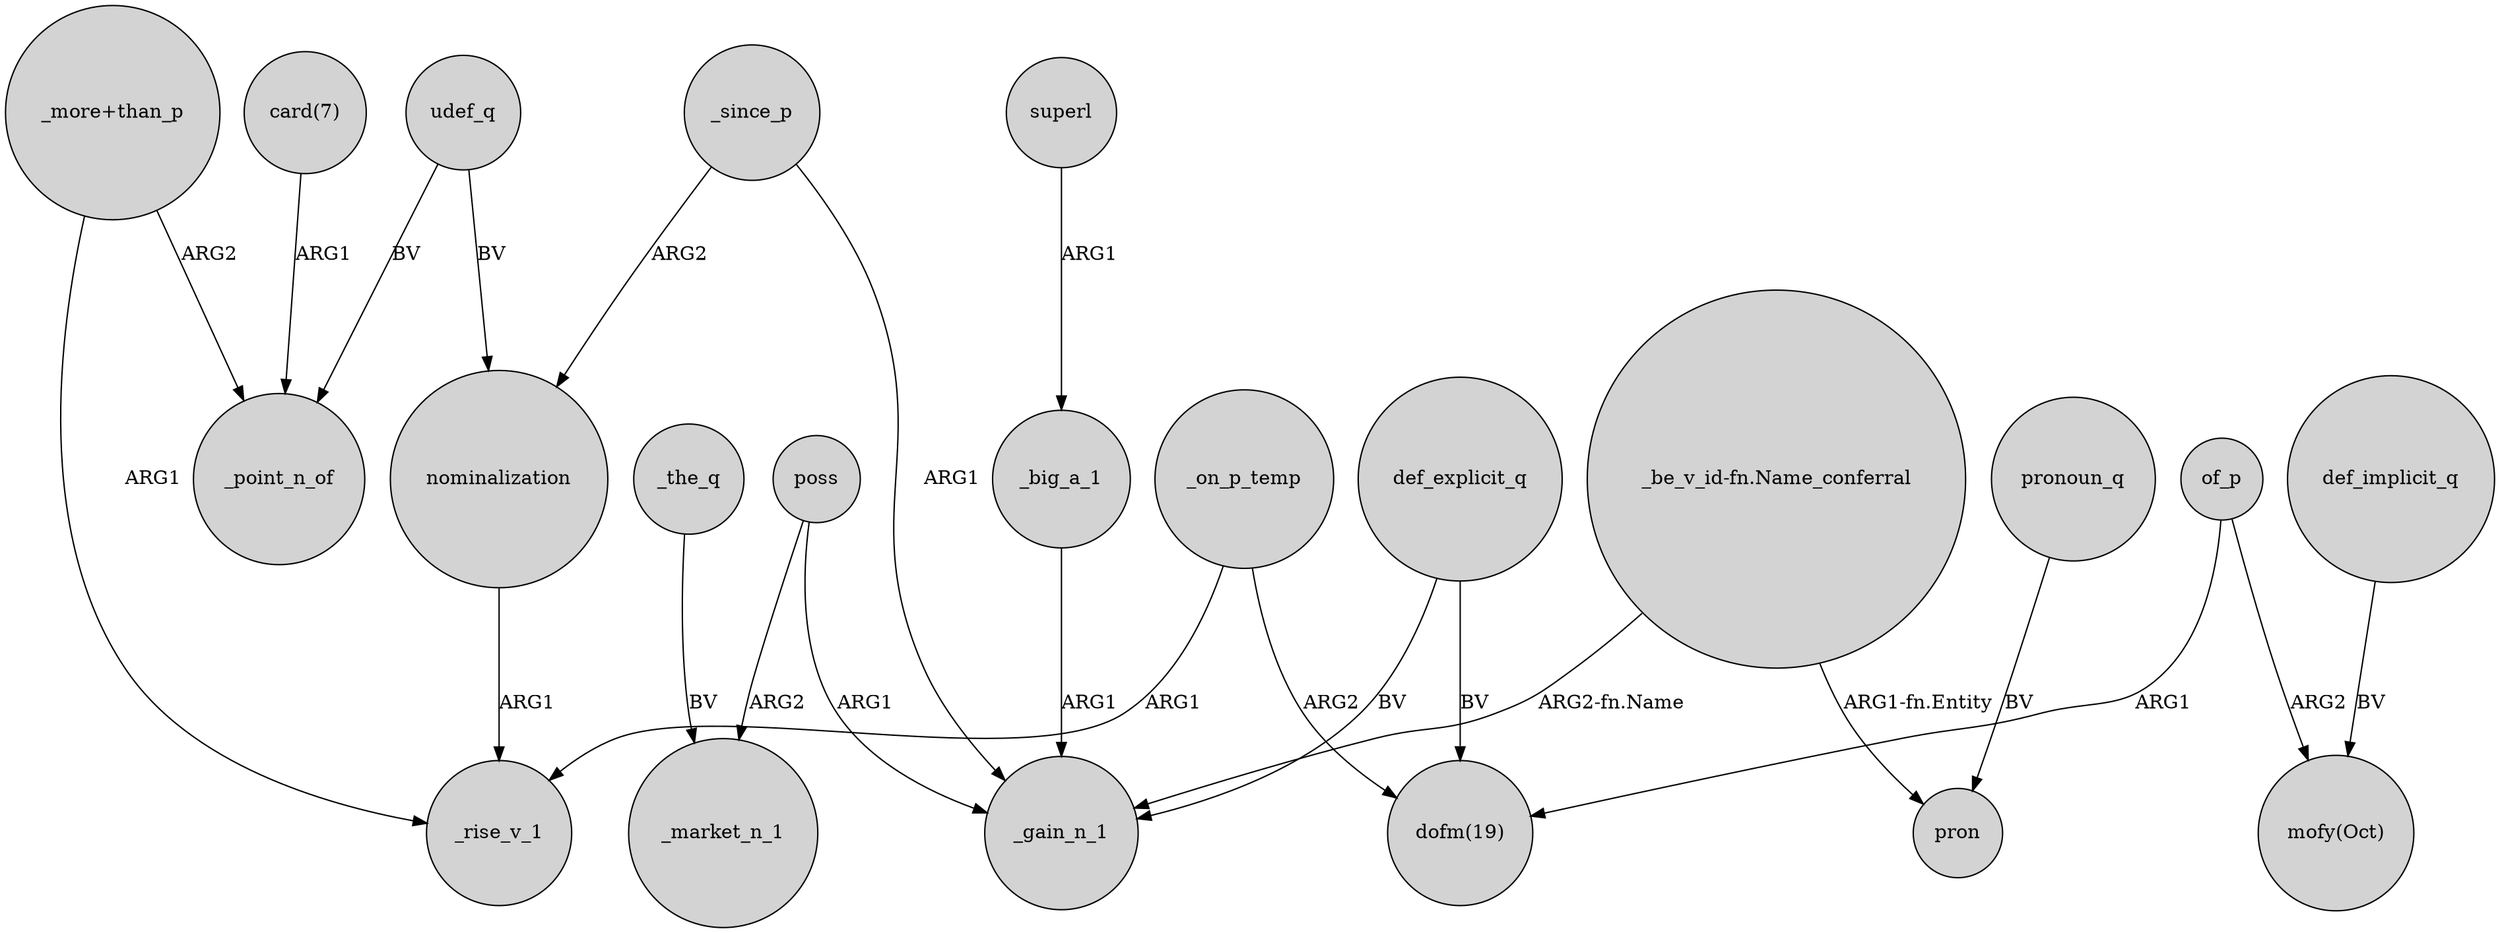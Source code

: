 digraph {
	node [shape=circle style=filled]
	"_more+than_p" -> _rise_v_1 [label=ARG1]
	_since_p -> nominalization [label=ARG2]
	of_p -> "mofy(Oct)" [label=ARG2]
	poss -> _gain_n_1 [label=ARG1]
	udef_q -> nominalization [label=BV]
	"_more+than_p" -> _point_n_of [label=ARG2]
	of_p -> "dofm(19)" [label=ARG1]
	def_explicit_q -> _gain_n_1 [label=BV]
	_the_q -> _market_n_1 [label=BV]
	"_be_v_id-fn.Name_conferral" -> _gain_n_1 [label="ARG2-fn.Name"]
	_since_p -> _gain_n_1 [label=ARG1]
	pronoun_q -> pron [label=BV]
	superl -> _big_a_1 [label=ARG1]
	def_implicit_q -> "mofy(Oct)" [label=BV]
	"_be_v_id-fn.Name_conferral" -> pron [label="ARG1-fn.Entity"]
	_on_p_temp -> _rise_v_1 [label=ARG1]
	"card(7)" -> _point_n_of [label=ARG1]
	udef_q -> _point_n_of [label=BV]
	poss -> _market_n_1 [label=ARG2]
	_on_p_temp -> "dofm(19)" [label=ARG2]
	def_explicit_q -> "dofm(19)" [label=BV]
	_big_a_1 -> _gain_n_1 [label=ARG1]
	nominalization -> _rise_v_1 [label=ARG1]
}
